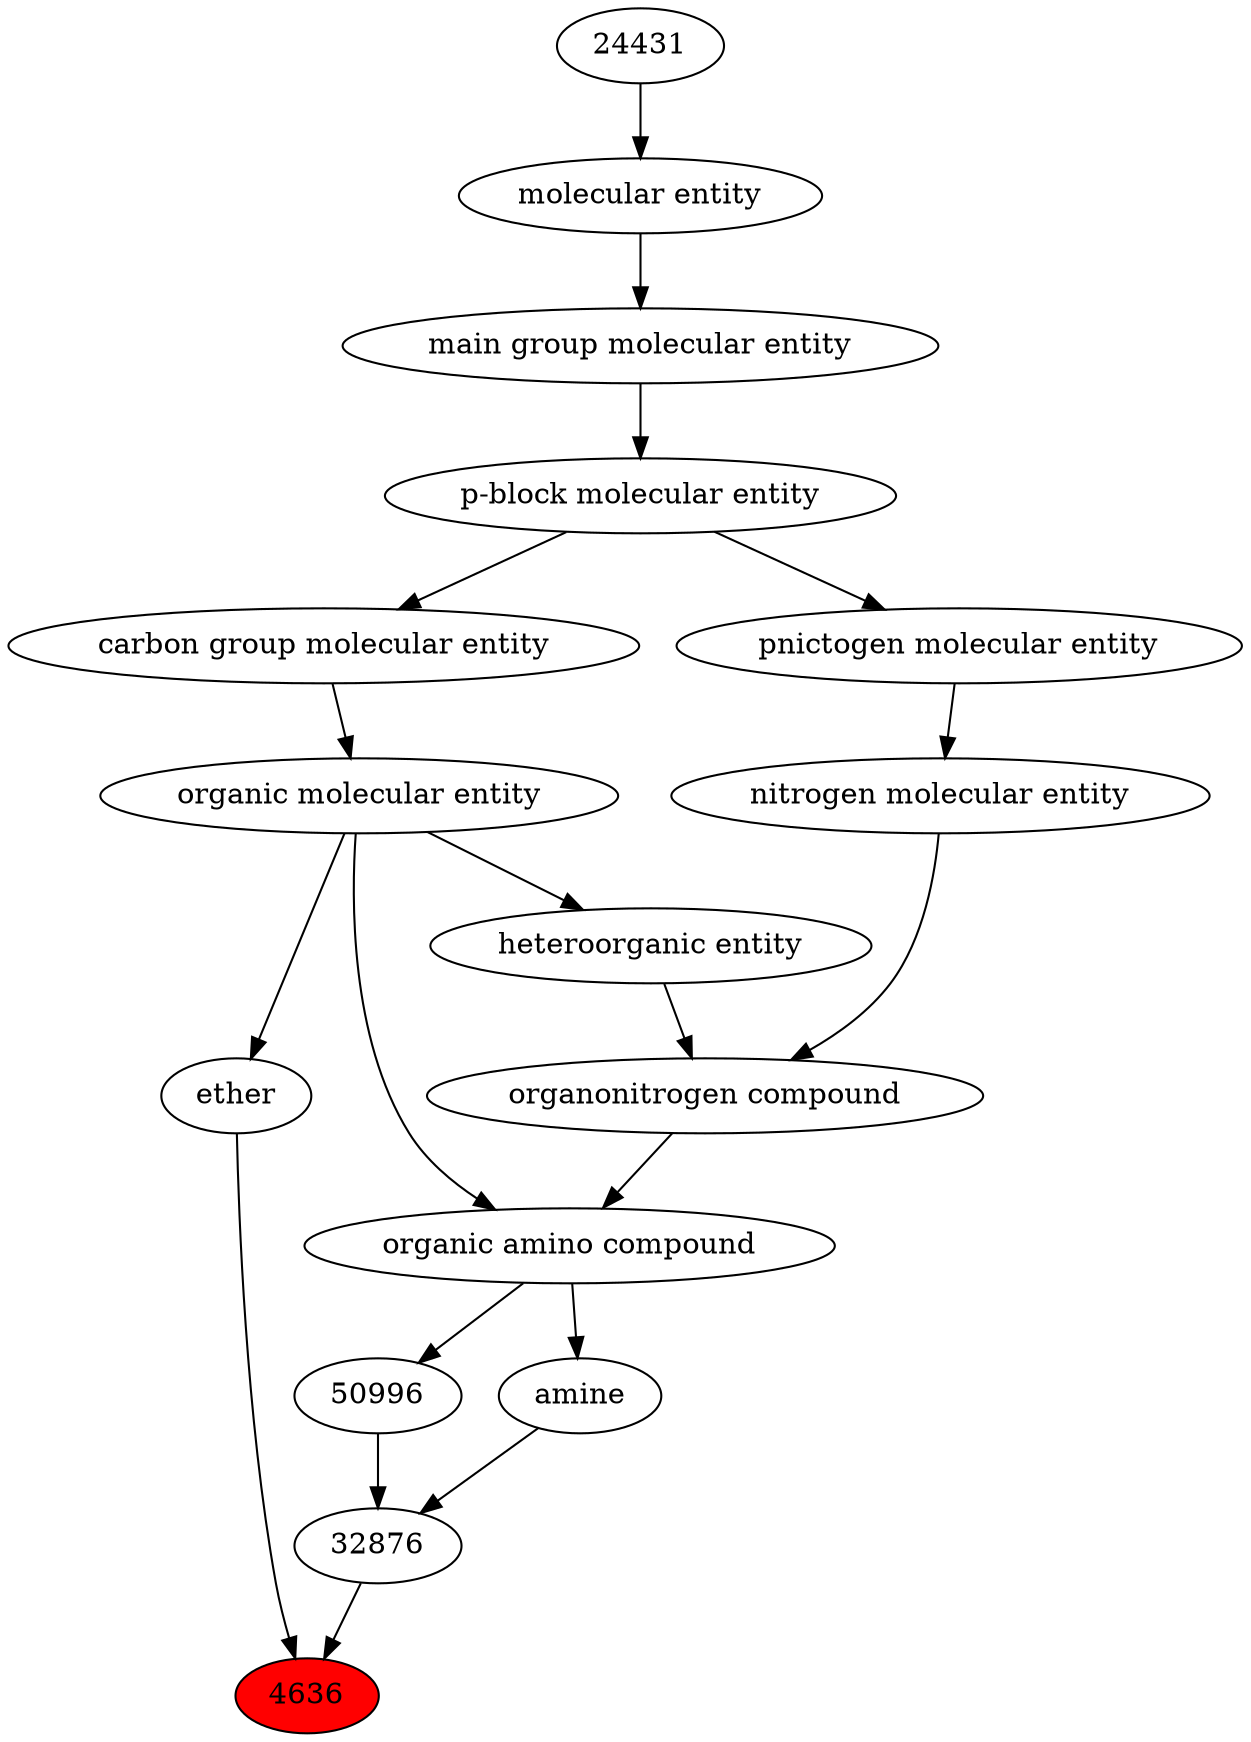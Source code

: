 digraph tree{ 
4636 [label="4636" fillcolor=red style=filled]
32876 -> 4636
25698 -> 4636
32876 [label="32876"]
50996 -> 32876
32952 -> 32876
25698 [label="ether"]
50860 -> 25698
50996 [label="50996"]
50047 -> 50996
32952 [label="amine"]
50047 -> 32952
50860 [label="organic molecular entity"]
33582 -> 50860
50047 [label="organic amino compound"]
50860 -> 50047
35352 -> 50047
33582 [label="carbon group molecular entity"]
33675 -> 33582
35352 [label="organonitrogen compound"]
51143 -> 35352
33285 -> 35352
33675 [label="p-block molecular entity"]
33579 -> 33675
51143 [label="nitrogen molecular entity"]
33302 -> 51143
33285 [label="heteroorganic entity"]
50860 -> 33285
33579 [label="main group molecular entity"]
23367 -> 33579
33302 [label="pnictogen molecular entity"]
33675 -> 33302
23367 [label="molecular entity"]
24431 -> 23367
24431 [label="24431"]
}
